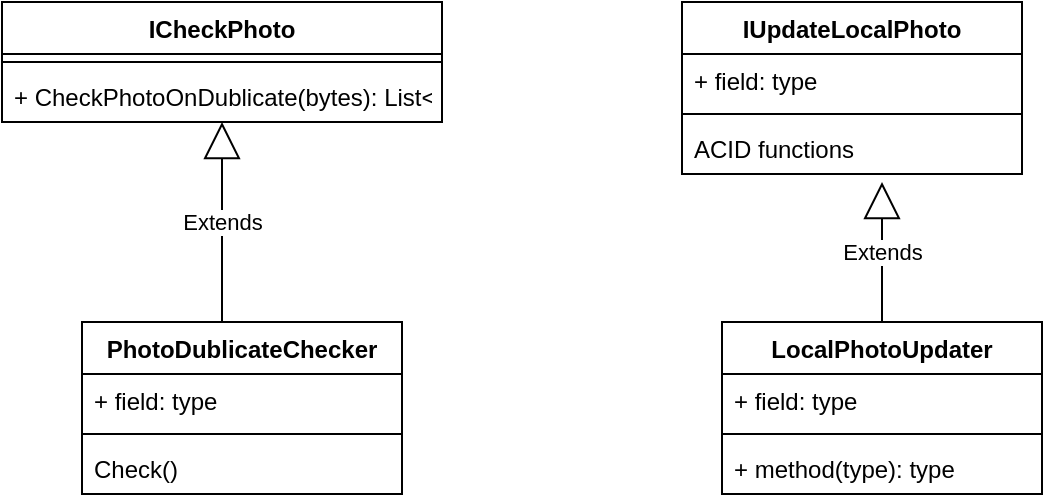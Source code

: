 <mxfile version="17.4.5" type="github"><diagram id="TTquv3_RNQdUzZ1ZjxdV" name="Page-1"><mxGraphModel dx="2062" dy="1122" grid="1" gridSize="10" guides="1" tooltips="1" connect="1" arrows="1" fold="1" page="1" pageScale="1" pageWidth="850" pageHeight="1100" math="0" shadow="0"><root><mxCell id="0"/><mxCell id="1" parent="0"/><mxCell id="bdBnB94QIqw2HxBiEPDY-1" value="PhotoDublicateChecker" style="swimlane;fontStyle=1;align=center;verticalAlign=top;childLayout=stackLayout;horizontal=1;startSize=26;horizontalStack=0;resizeParent=1;resizeParentMax=0;resizeLast=0;collapsible=1;marginBottom=0;" vertex="1" parent="1"><mxGeometry x="110" y="210" width="160" height="86" as="geometry"/></mxCell><mxCell id="bdBnB94QIqw2HxBiEPDY-11" value="Extends" style="endArrow=block;endSize=16;endFill=0;html=1;rounded=0;" edge="1" parent="bdBnB94QIqw2HxBiEPDY-1" target="bdBnB94QIqw2HxBiEPDY-9"><mxGeometry width="160" relative="1" as="geometry"><mxPoint x="70" as="sourcePoint"/><mxPoint x="230" as="targetPoint"/></mxGeometry></mxCell><mxCell id="bdBnB94QIqw2HxBiEPDY-2" value="+ field: type" style="text;strokeColor=none;fillColor=none;align=left;verticalAlign=top;spacingLeft=4;spacingRight=4;overflow=hidden;rotatable=0;points=[[0,0.5],[1,0.5]];portConstraint=eastwest;" vertex="1" parent="bdBnB94QIqw2HxBiEPDY-1"><mxGeometry y="26" width="160" height="26" as="geometry"/></mxCell><mxCell id="bdBnB94QIqw2HxBiEPDY-3" value="" style="line;strokeWidth=1;fillColor=none;align=left;verticalAlign=middle;spacingTop=-1;spacingLeft=3;spacingRight=3;rotatable=0;labelPosition=right;points=[];portConstraint=eastwest;" vertex="1" parent="bdBnB94QIqw2HxBiEPDY-1"><mxGeometry y="52" width="160" height="8" as="geometry"/></mxCell><mxCell id="bdBnB94QIqw2HxBiEPDY-4" value="Check()" style="text;strokeColor=none;fillColor=none;align=left;verticalAlign=top;spacingLeft=4;spacingRight=4;overflow=hidden;rotatable=0;points=[[0,0.5],[1,0.5]];portConstraint=eastwest;" vertex="1" parent="bdBnB94QIqw2HxBiEPDY-1"><mxGeometry y="60" width="160" height="26" as="geometry"/></mxCell><mxCell id="bdBnB94QIqw2HxBiEPDY-6" value="ICheckPhoto" style="swimlane;fontStyle=1;align=center;verticalAlign=top;childLayout=stackLayout;horizontal=1;startSize=26;horizontalStack=0;resizeParent=1;resizeParentMax=0;resizeLast=0;collapsible=1;marginBottom=0;" vertex="1" parent="1"><mxGeometry x="70" y="50" width="220" height="60" as="geometry"/></mxCell><mxCell id="bdBnB94QIqw2HxBiEPDY-8" value="" style="line;strokeWidth=1;fillColor=none;align=left;verticalAlign=middle;spacingTop=-1;spacingLeft=3;spacingRight=3;rotatable=0;labelPosition=right;points=[];portConstraint=eastwest;" vertex="1" parent="bdBnB94QIqw2HxBiEPDY-6"><mxGeometry y="26" width="220" height="8" as="geometry"/></mxCell><mxCell id="bdBnB94QIqw2HxBiEPDY-9" value="+ CheckPhotoOnDublicate(bytes): List&lt;id&gt;" style="text;strokeColor=none;fillColor=none;align=left;verticalAlign=top;spacingLeft=4;spacingRight=4;overflow=hidden;rotatable=0;points=[[0,0.5],[1,0.5]];portConstraint=eastwest;" vertex="1" parent="bdBnB94QIqw2HxBiEPDY-6"><mxGeometry y="34" width="220" height="26" as="geometry"/></mxCell><mxCell id="bdBnB94QIqw2HxBiEPDY-13" value="LocalPhotoUpdater" style="swimlane;fontStyle=1;align=center;verticalAlign=top;childLayout=stackLayout;horizontal=1;startSize=26;horizontalStack=0;resizeParent=1;resizeParentMax=0;resizeLast=0;collapsible=1;marginBottom=0;" vertex="1" parent="1"><mxGeometry x="430" y="210" width="160" height="86" as="geometry"/></mxCell><mxCell id="bdBnB94QIqw2HxBiEPDY-14" value="+ field: type" style="text;strokeColor=none;fillColor=none;align=left;verticalAlign=top;spacingLeft=4;spacingRight=4;overflow=hidden;rotatable=0;points=[[0,0.5],[1,0.5]];portConstraint=eastwest;" vertex="1" parent="bdBnB94QIqw2HxBiEPDY-13"><mxGeometry y="26" width="160" height="26" as="geometry"/></mxCell><mxCell id="bdBnB94QIqw2HxBiEPDY-15" value="" style="line;strokeWidth=1;fillColor=none;align=left;verticalAlign=middle;spacingTop=-1;spacingLeft=3;spacingRight=3;rotatable=0;labelPosition=right;points=[];portConstraint=eastwest;" vertex="1" parent="bdBnB94QIqw2HxBiEPDY-13"><mxGeometry y="52" width="160" height="8" as="geometry"/></mxCell><mxCell id="bdBnB94QIqw2HxBiEPDY-16" value="+ method(type): type" style="text;strokeColor=none;fillColor=none;align=left;verticalAlign=top;spacingLeft=4;spacingRight=4;overflow=hidden;rotatable=0;points=[[0,0.5],[1,0.5]];portConstraint=eastwest;" vertex="1" parent="bdBnB94QIqw2HxBiEPDY-13"><mxGeometry y="60" width="160" height="26" as="geometry"/></mxCell><mxCell id="bdBnB94QIqw2HxBiEPDY-17" value="IUpdateLocalPhoto" style="swimlane;fontStyle=1;align=center;verticalAlign=top;childLayout=stackLayout;horizontal=1;startSize=26;horizontalStack=0;resizeParent=1;resizeParentMax=0;resizeLast=0;collapsible=1;marginBottom=0;" vertex="1" parent="1"><mxGeometry x="410" y="50" width="170" height="86" as="geometry"/></mxCell><mxCell id="bdBnB94QIqw2HxBiEPDY-18" value="+ field: type" style="text;strokeColor=none;fillColor=none;align=left;verticalAlign=top;spacingLeft=4;spacingRight=4;overflow=hidden;rotatable=0;points=[[0,0.5],[1,0.5]];portConstraint=eastwest;" vertex="1" parent="bdBnB94QIqw2HxBiEPDY-17"><mxGeometry y="26" width="170" height="26" as="geometry"/></mxCell><mxCell id="bdBnB94QIqw2HxBiEPDY-19" value="" style="line;strokeWidth=1;fillColor=none;align=left;verticalAlign=middle;spacingTop=-1;spacingLeft=3;spacingRight=3;rotatable=0;labelPosition=right;points=[];portConstraint=eastwest;" vertex="1" parent="bdBnB94QIqw2HxBiEPDY-17"><mxGeometry y="52" width="170" height="8" as="geometry"/></mxCell><mxCell id="bdBnB94QIqw2HxBiEPDY-20" value="ACID functions" style="text;strokeColor=none;fillColor=none;align=left;verticalAlign=top;spacingLeft=4;spacingRight=4;overflow=hidden;rotatable=0;points=[[0,0.5],[1,0.5]];portConstraint=eastwest;" vertex="1" parent="bdBnB94QIqw2HxBiEPDY-17"><mxGeometry y="60" width="170" height="26" as="geometry"/></mxCell><mxCell id="bdBnB94QIqw2HxBiEPDY-21" value="Extends" style="endArrow=block;endSize=16;endFill=0;html=1;rounded=0;exitX=0.5;exitY=0;exitDx=0;exitDy=0;" edge="1" parent="1" source="bdBnB94QIqw2HxBiEPDY-13"><mxGeometry width="160" relative="1" as="geometry"><mxPoint x="490" y="200" as="sourcePoint"/><mxPoint x="510" y="140" as="targetPoint"/></mxGeometry></mxCell></root></mxGraphModel></diagram></mxfile>
